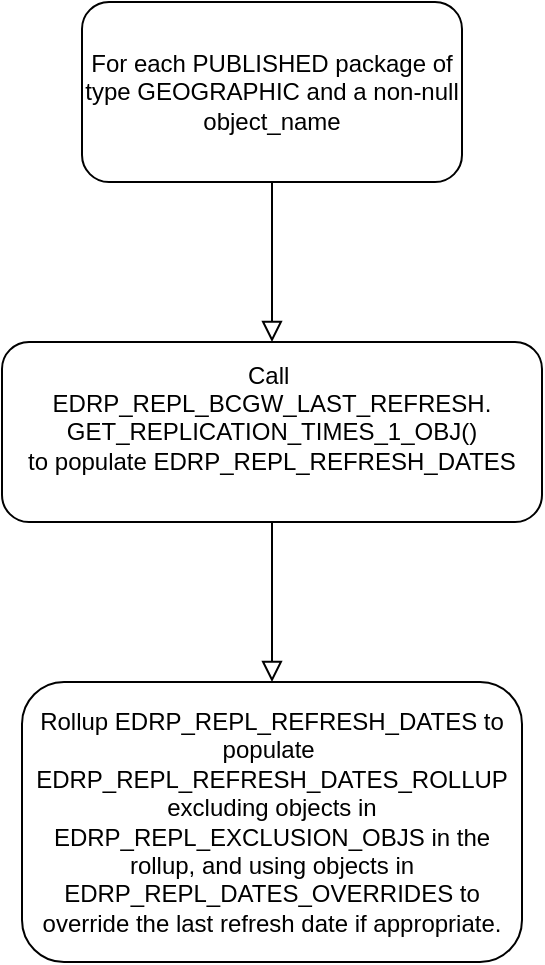 <mxfile version="13.7.7" type="github">
  <diagram id="C5RBs43oDa-KdzZeNtuy" name="Page-1">
    <mxGraphModel dx="1550" dy="713" grid="1" gridSize="10" guides="1" tooltips="1" connect="1" arrows="1" fold="1" page="1" pageScale="1" pageWidth="827" pageHeight="1169" math="0" shadow="0">
      <root>
        <mxCell id="WIyWlLk6GJQsqaUBKTNV-0" />
        <mxCell id="WIyWlLk6GJQsqaUBKTNV-1" parent="WIyWlLk6GJQsqaUBKTNV-0" />
        <mxCell id="WIyWlLk6GJQsqaUBKTNV-2" value="" style="rounded=0;html=1;jettySize=auto;orthogonalLoop=1;fontSize=11;endArrow=block;endFill=0;endSize=8;strokeWidth=1;shadow=0;labelBackgroundColor=none;edgeStyle=orthogonalEdgeStyle;entryX=0.5;entryY=0;entryDx=0;entryDy=0;" parent="WIyWlLk6GJQsqaUBKTNV-1" source="WIyWlLk6GJQsqaUBKTNV-3" target="5RYxtKs-X8w1mviuIVRR-5" edge="1">
          <mxGeometry relative="1" as="geometry">
            <mxPoint x="220" y="170" as="targetPoint" />
          </mxGeometry>
        </mxCell>
        <mxCell id="WIyWlLk6GJQsqaUBKTNV-3" value="For each PUBLISHED package of type GEOGRAPHIC and a non-null object_name" style="rounded=1;whiteSpace=wrap;html=1;fontSize=12;glass=0;strokeWidth=1;shadow=0;" parent="WIyWlLk6GJQsqaUBKTNV-1" vertex="1">
          <mxGeometry x="340" y="30" width="190" height="90" as="geometry" />
        </mxCell>
        <mxCell id="5RYxtKs-X8w1mviuIVRR-2" value="Rollup EDRP_REPL_REFRESH_DATES to populate&amp;nbsp;&lt;br&gt;EDRP_REPL_REFRESH_DATES_ROLLUP&lt;br&gt;excluding objects in EDRP_REPL_EXCLUSION_OBJS in the rollup, and using objects in EDRP_REPL_DATES_OVERRIDES to override the last refresh date if appropriate." style="rounded=1;whiteSpace=wrap;html=1;fontSize=12;glass=0;strokeWidth=1;shadow=0;" vertex="1" parent="WIyWlLk6GJQsqaUBKTNV-1">
          <mxGeometry x="310" y="370" width="250" height="140" as="geometry" />
        </mxCell>
        <mxCell id="5RYxtKs-X8w1mviuIVRR-6" style="edgeStyle=orthogonalEdgeStyle;rounded=0;orthogonalLoop=1;jettySize=auto;html=1;exitX=0.5;exitY=1;exitDx=0;exitDy=0;entryX=0.5;entryY=0;entryDx=0;entryDy=0;endArrow=block;endFill=0;endSize=8;" edge="1" parent="WIyWlLk6GJQsqaUBKTNV-1" source="5RYxtKs-X8w1mviuIVRR-5" target="5RYxtKs-X8w1mviuIVRR-2">
          <mxGeometry relative="1" as="geometry" />
        </mxCell>
        <mxCell id="5RYxtKs-X8w1mviuIVRR-5" value="Call&amp;nbsp;&lt;br&gt;EDRP_REPL_BCGW_LAST_REFRESH.&lt;br&gt;GET_REPLICATION_TIMES_1_OBJ()&lt;br&gt;to populate EDRP_REPL_REFRESH_DATES&lt;br&gt;&lt;span style=&quot;color: rgba(0 , 0 , 0 , 0) ; font-family: monospace ; font-size: 0px&quot;&gt;%3CmxGraphModel%3E%3Croot%3E%3CmxCell%20id%3D%220%22%2F%3E%3CmxCell%20id%3D%221%22%20parent%3D%220%22%2F%3E%3CmxCell%20id%3D%222%22%20value%3D%22For%20each%20PUBLISHED%20package%20of%20type%20GEOGRAPHIC%20and%20a%20non-null%20object_name%22%20style%3D%22rounded%3D1%3BwhiteSpace%3Dwrap%3Bhtml%3D1%3BfontSize%3D12%3Bglass%3D0%3BstrokeWidth%3D1%3Bshadow%3D0%3B%22%20vertex%3D%221%22%20parent%3D%221%22%3E%3CmxGeometry%20x%3D%22150%22%20y%3D%22210%22%20width%3D%22190%22%20height%3D%2290%22%20as%3D%22geometry%22%2F%3E%3C%2FmxCell%3E%3C%2Froot%3E%3C%2FmxGraphModel%3E&lt;/span&gt;" style="rounded=1;whiteSpace=wrap;html=1;fontSize=12;glass=0;strokeWidth=1;shadow=0;" vertex="1" parent="WIyWlLk6GJQsqaUBKTNV-1">
          <mxGeometry x="300" y="200" width="270" height="90" as="geometry" />
        </mxCell>
      </root>
    </mxGraphModel>
  </diagram>
</mxfile>
